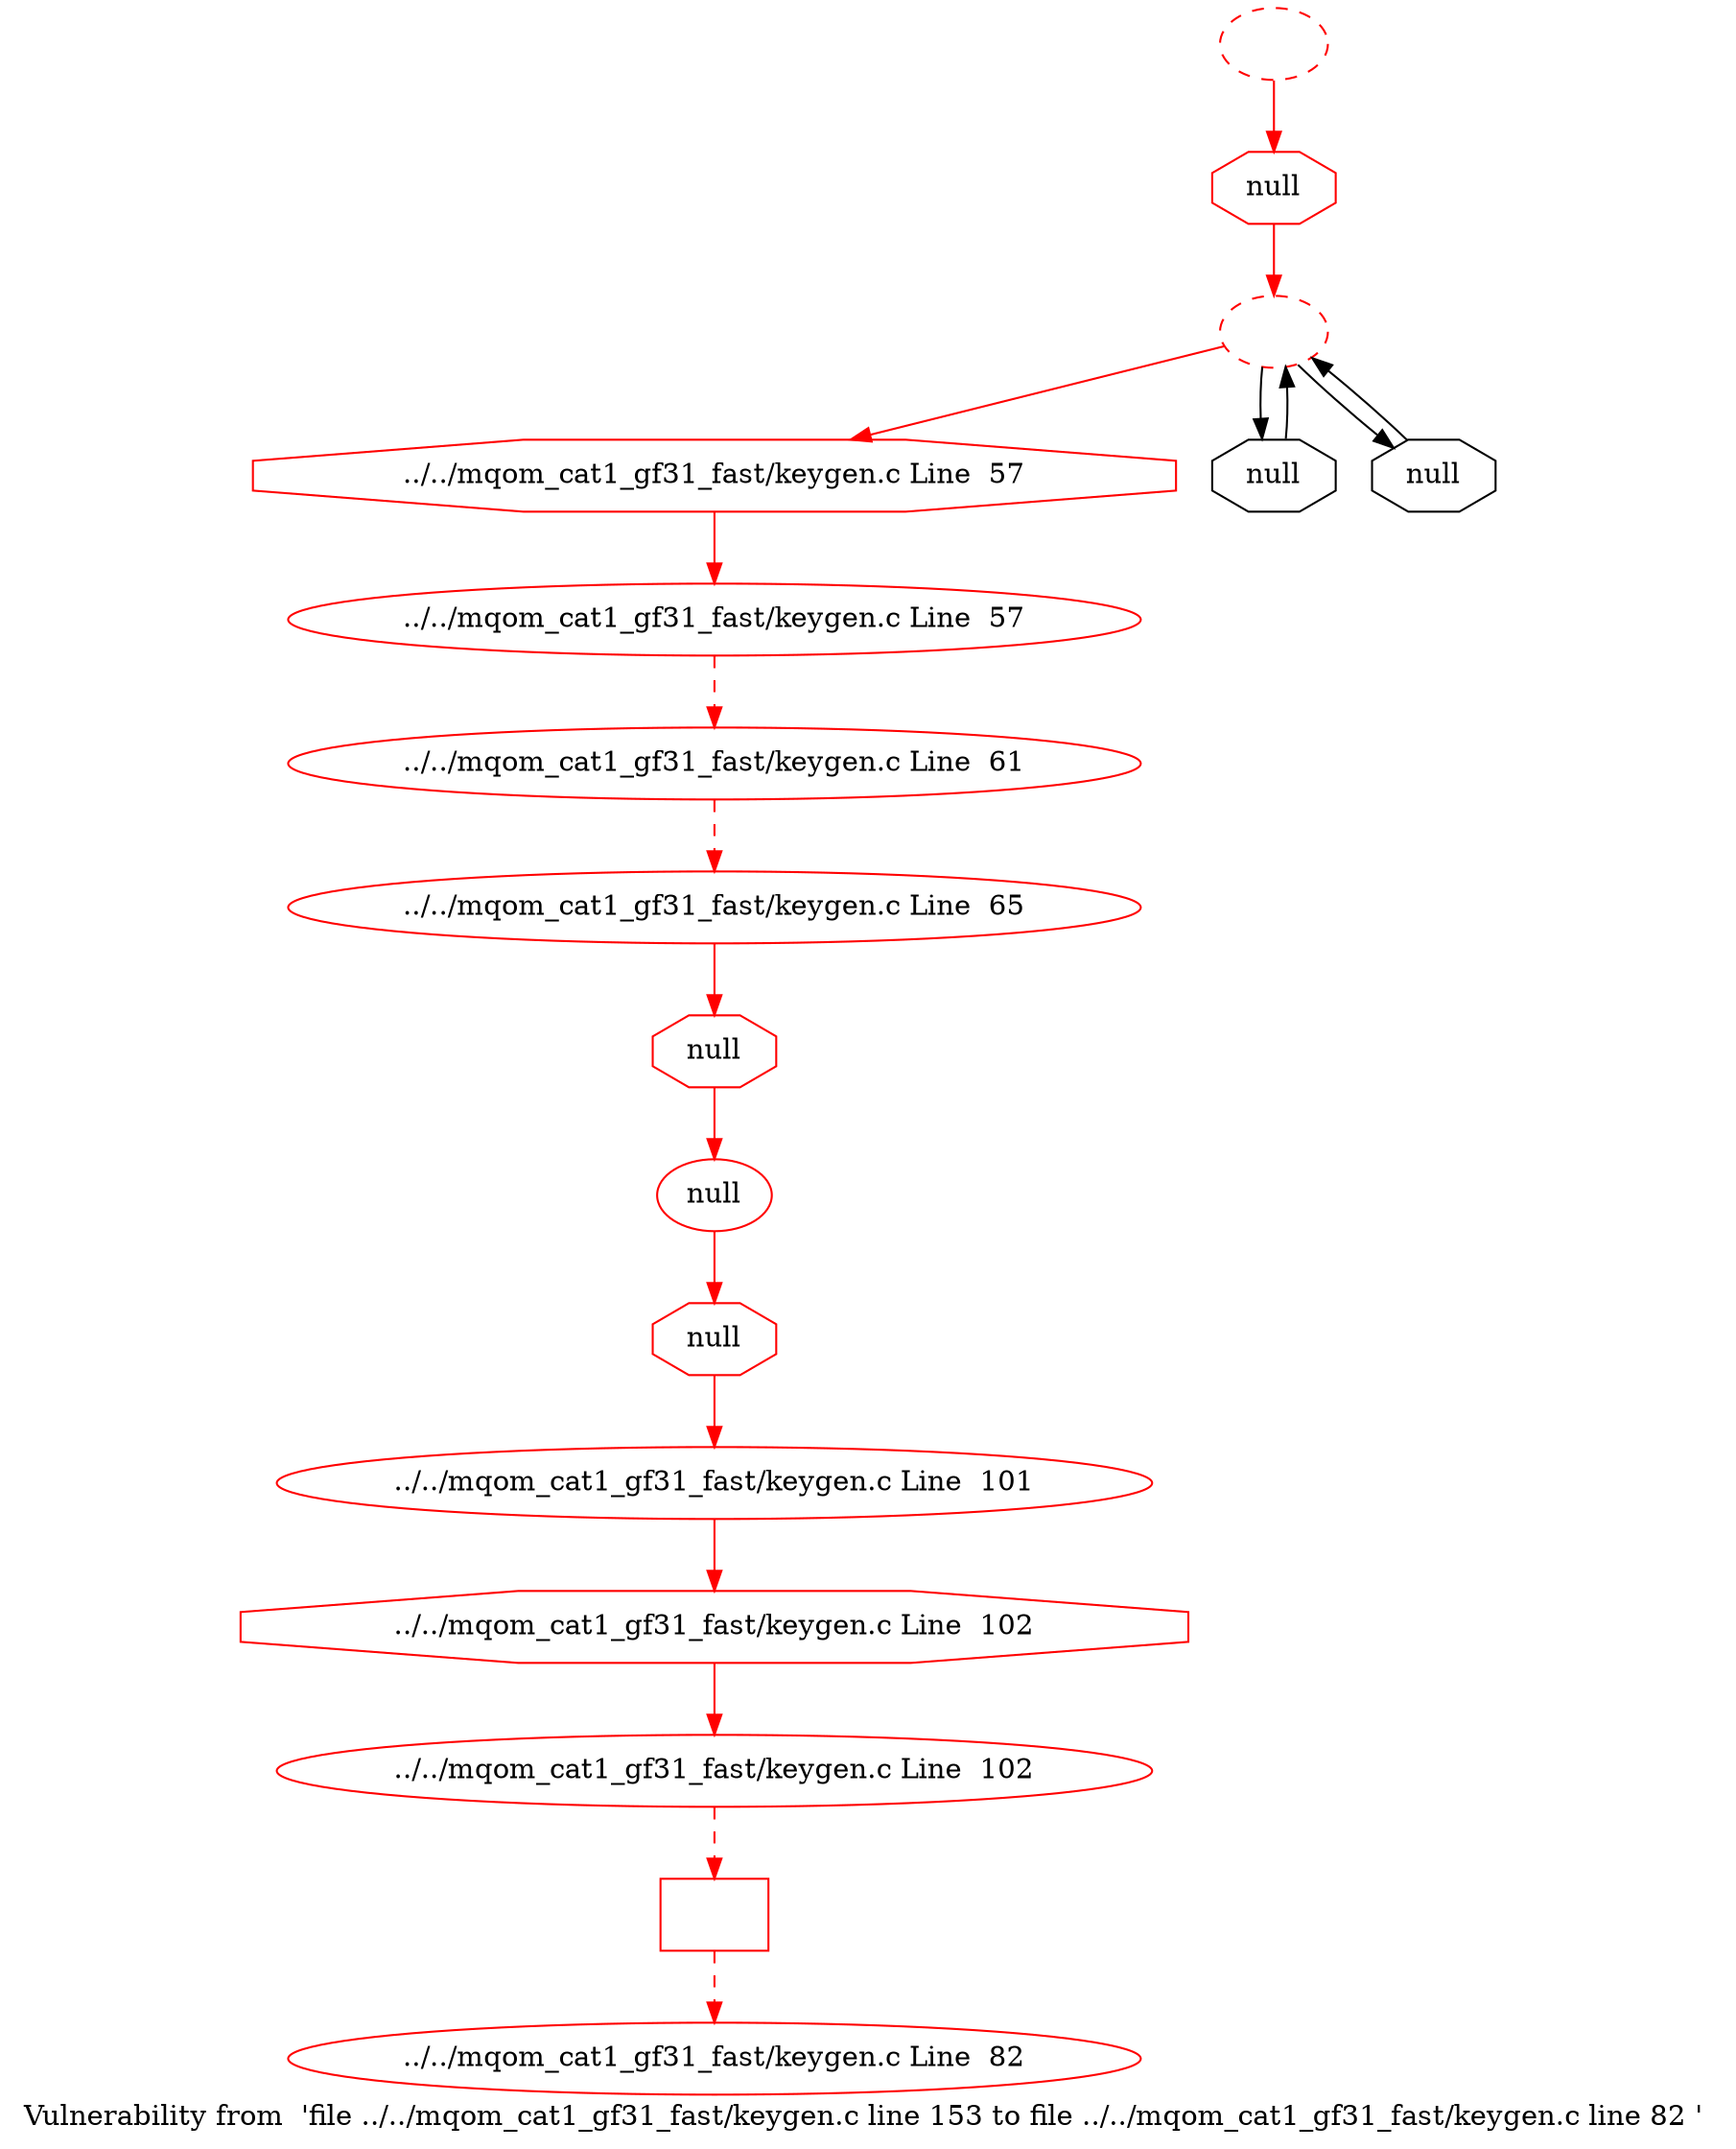 digraph "Vulnerability from 'file ../../mqom_cat1_gf31_fast/keygen.c line 153 to file ../../mqom_cat1_gf31_fast/keygen.c line 82 '  "{
label="Vulnerability from  'file ../../mqom_cat1_gf31_fast/keygen.c line 153 to file ../../mqom_cat1_gf31_fast/keygen.c line 82 ' ";
node_571[shape=octagon,style=solid,label="null", color=red]
node_570[shape=ellipse,style=solid,label="null", color=red]
"node_571"->"node_570" [color=red]
node_580[shape=octagon,style=solid,label="null", color=red]
"node_570"->"node_580" [color=red]
node_569[shape=ellipse,style=solid,label="../../mqom_cat1_gf31_fast/keygen.c Line  65", color=red]
"node_569"->"node_571" [color=red]
node_568[shape=ellipse,style=solid,label="../../mqom_cat1_gf31_fast/keygen.c Line  61", color=red]
"node_568"->"node_569" [color=red, style=dashed]
node_567[shape=ellipse,style=dashed,label="", color=red]
node_566[shape=octagon,style=solid,label="../../mqom_cat1_gf31_fast/keygen.c Line  57", color=red]
"node_567"->"node_566" [color=red]
node_576[shape=octagon,style=solid,label="null"]
"node_567"->"node_576"
node_579[shape=octagon,style=solid,label="null"]
"node_567"->"node_579"
node_565[shape=ellipse,style=solid,label="../../mqom_cat1_gf31_fast/keygen.c Line  57", color=red]
"node_566"->"node_565" [color=red]
"node_565"->"node_568" [color=red, style=dashed]
node_572[shape=ellipse,style=solid,label="../../mqom_cat1_gf31_fast/keygen.c Line  82", color=red]
node_573[shape=ellipse,style=solid,label="../../mqom_cat1_gf31_fast/keygen.c Line  101", color=red]
node_575[shape=octagon,style=solid,label="../../mqom_cat1_gf31_fast/keygen.c Line  102", color=red]
"node_573"->"node_575" [color=red]
node_574[shape=ellipse,style=solid,label="../../mqom_cat1_gf31_fast/keygen.c Line  102", color=red]
node_581[shape=box,style=solid,label="", color=red]
"node_574"->"node_581" [color=red, style=dashed]
"node_575"->"node_574" [color=red]
"node_576"->"node_567"
node_577[shape=ellipse,style=dashed,label="", color=red]
node_578[shape=octagon,style=solid,label="null", color=red]
"node_577"->"node_578" [color=red]
"node_578"->"node_567" [color=red]
"node_579"->"node_567"
"node_580"->"node_573" [color=red]
"node_581"->"node_572" [color=red, style=dashed]
}

